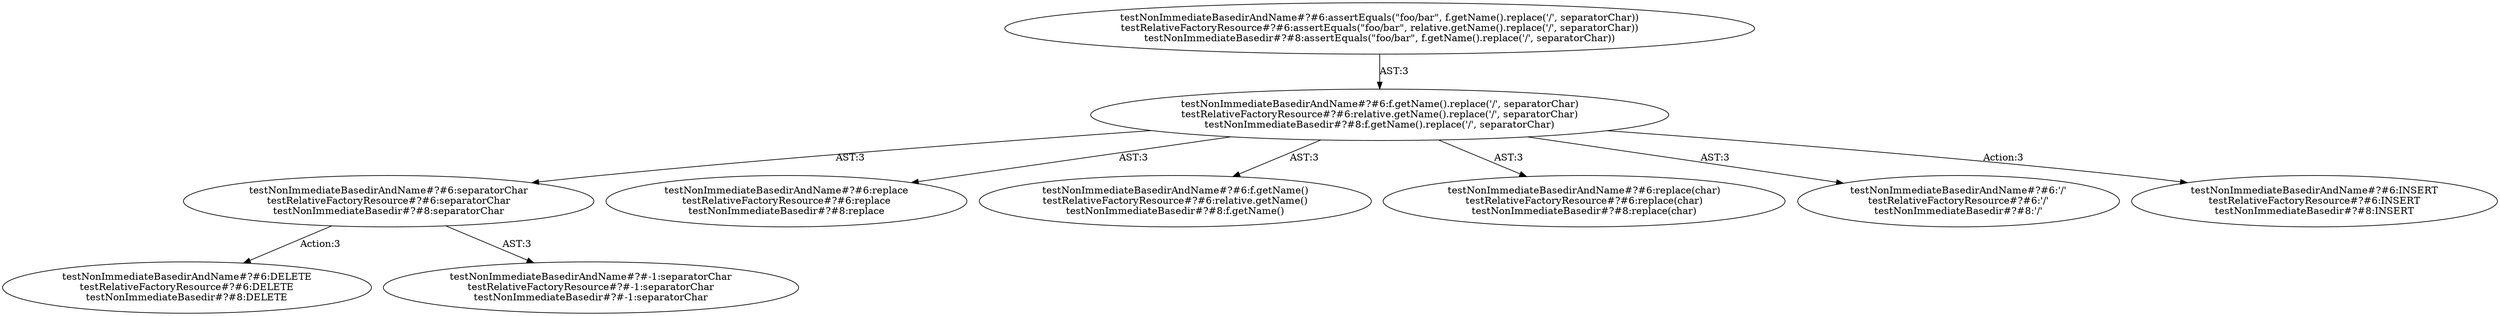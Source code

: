 digraph "Pattern" {
0 [label="testNonImmediateBasedirAndName#?#6:DELETE
testRelativeFactoryResource#?#6:DELETE
testNonImmediateBasedir#?#8:DELETE" shape=ellipse]
1 [label="testNonImmediateBasedirAndName#?#6:separatorChar
testRelativeFactoryResource#?#6:separatorChar
testNonImmediateBasedir#?#8:separatorChar" shape=ellipse]
2 [label="testNonImmediateBasedirAndName#?#6:f.getName().replace('/', separatorChar)
testRelativeFactoryResource#?#6:relative.getName().replace('/', separatorChar)
testNonImmediateBasedir#?#8:f.getName().replace('/', separatorChar)" shape=ellipse]
3 [label="testNonImmediateBasedirAndName#?#6:assertEquals(\"foo/bar\", f.getName().replace('/', separatorChar))
testRelativeFactoryResource#?#6:assertEquals(\"foo/bar\", relative.getName().replace('/', separatorChar))
testNonImmediateBasedir#?#8:assertEquals(\"foo/bar\", f.getName().replace('/', separatorChar))" shape=ellipse]
4 [label="testNonImmediateBasedirAndName#?#6:replace
testRelativeFactoryResource#?#6:replace
testNonImmediateBasedir#?#8:replace" shape=ellipse]
5 [label="testNonImmediateBasedirAndName#?#6:f.getName()
testRelativeFactoryResource#?#6:relative.getName()
testNonImmediateBasedir#?#8:f.getName()" shape=ellipse]
6 [label="testNonImmediateBasedirAndName#?#6:replace(char)
testRelativeFactoryResource#?#6:replace(char)
testNonImmediateBasedir#?#8:replace(char)" shape=ellipse]
7 [label="testNonImmediateBasedirAndName#?#6:'/'
testRelativeFactoryResource#?#6:'/'
testNonImmediateBasedir#?#8:'/'" shape=ellipse]
8 [label="testNonImmediateBasedirAndName#?#6:INSERT
testRelativeFactoryResource#?#6:INSERT
testNonImmediateBasedir#?#8:INSERT" shape=ellipse]
9 [label="testNonImmediateBasedirAndName#?#-1:separatorChar
testRelativeFactoryResource#?#-1:separatorChar
testNonImmediateBasedir#?#-1:separatorChar" shape=ellipse]
1 -> 0 [label="Action:3"];
1 -> 9 [label="AST:3"];
2 -> 1 [label="AST:3"];
2 -> 4 [label="AST:3"];
2 -> 5 [label="AST:3"];
2 -> 6 [label="AST:3"];
2 -> 7 [label="AST:3"];
2 -> 8 [label="Action:3"];
3 -> 2 [label="AST:3"];
}